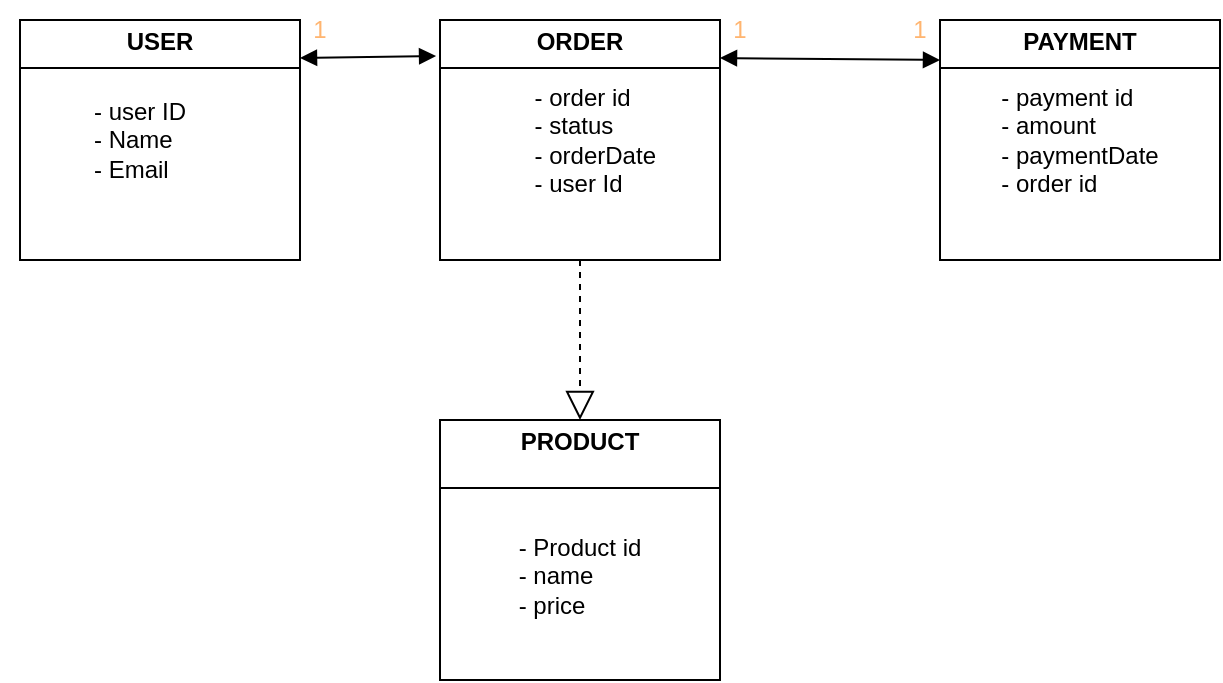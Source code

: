 <mxfile version="24.7.16">
  <diagram name="Page-1" id="S2WWjpwx8mwQAIRl4XDE">
    <mxGraphModel dx="794" dy="446" grid="1" gridSize="10" guides="1" tooltips="1" connect="1" arrows="1" fold="1" page="1" pageScale="1" pageWidth="827" pageHeight="1169" math="0" shadow="0">
      <root>
        <mxCell id="0" />
        <mxCell id="1" parent="0" />
        <mxCell id="7HtvWtzoQQ2jMtjflL7A-8" value="&lt;p style=&quot;margin:0px;margin-top:4px;text-align:center;&quot;&gt;&lt;b&gt;USER&lt;/b&gt;&lt;/p&gt;" style="verticalAlign=top;align=left;overflow=fill;html=1;whiteSpace=wrap;" vertex="1" parent="1">
          <mxGeometry x="140" y="140" width="140" height="120" as="geometry" />
        </mxCell>
        <mxCell id="7HtvWtzoQQ2jMtjflL7A-9" value="&lt;p style=&quot;margin:0px;margin-top:4px;text-align:center;&quot;&gt;&lt;b&gt;ORDER&lt;/b&gt;&lt;/p&gt;" style="verticalAlign=top;align=left;overflow=fill;html=1;whiteSpace=wrap;" vertex="1" parent="1">
          <mxGeometry x="350" y="140" width="140" height="120" as="geometry" />
        </mxCell>
        <mxCell id="7HtvWtzoQQ2jMtjflL7A-10" value="&lt;p style=&quot;margin:0px;margin-top:4px;text-align:center;&quot;&gt;&lt;b&gt;PAYMENT&lt;/b&gt;&lt;/p&gt;" style="verticalAlign=top;align=left;overflow=fill;html=1;whiteSpace=wrap;" vertex="1" parent="1">
          <mxGeometry x="600" y="140" width="140" height="120" as="geometry" />
        </mxCell>
        <mxCell id="7HtvWtzoQQ2jMtjflL7A-12" value="&lt;p style=&quot;margin:0px;margin-top:4px;text-align:center;&quot;&gt;&lt;b&gt;PRODUCT&lt;/b&gt;&lt;/p&gt;" style="verticalAlign=top;align=left;overflow=fill;html=1;whiteSpace=wrap;" vertex="1" parent="1">
          <mxGeometry x="350" y="340" width="140" height="130" as="geometry" />
        </mxCell>
        <mxCell id="7HtvWtzoQQ2jMtjflL7A-15" value="" style="line;strokeWidth=1;fillColor=none;align=left;verticalAlign=middle;spacingTop=-1;spacingLeft=3;spacingRight=3;rotatable=0;labelPosition=right;points=[];portConstraint=eastwest;strokeColor=inherit;" vertex="1" parent="1">
          <mxGeometry x="140" y="160" width="140" height="8" as="geometry" />
        </mxCell>
        <mxCell id="7HtvWtzoQQ2jMtjflL7A-17" value="" style="line;strokeWidth=1;fillColor=none;align=left;verticalAlign=middle;spacingTop=-1;spacingLeft=3;spacingRight=3;rotatable=0;labelPosition=right;points=[];portConstraint=eastwest;strokeColor=inherit;" vertex="1" parent="1">
          <mxGeometry x="350" y="160" width="140" height="8" as="geometry" />
        </mxCell>
        <mxCell id="7HtvWtzoQQ2jMtjflL7A-18" value="" style="line;strokeWidth=1;fillColor=none;align=left;verticalAlign=middle;spacingTop=-1;spacingLeft=3;spacingRight=3;rotatable=0;labelPosition=right;points=[];portConstraint=eastwest;strokeColor=inherit;" vertex="1" parent="1">
          <mxGeometry x="600" y="160" width="140" height="8" as="geometry" />
        </mxCell>
        <mxCell id="7HtvWtzoQQ2jMtjflL7A-19" value="" style="line;strokeWidth=1;fillColor=none;align=left;verticalAlign=middle;spacingTop=-1;spacingLeft=3;spacingRight=3;rotatable=0;labelPosition=right;points=[];portConstraint=eastwest;strokeColor=inherit;" vertex="1" parent="1">
          <mxGeometry x="350" y="370" width="140" height="8" as="geometry" />
        </mxCell>
        <mxCell id="7HtvWtzoQQ2jMtjflL7A-20" value="- user ID&lt;div&gt;&lt;div style=&quot;text-align: justify;&quot;&gt;- Name&lt;/div&gt;&lt;div style=&quot;text-align: justify;&quot;&gt;&lt;span style=&quot;background-color: initial; text-align: center;&quot;&gt;- Email&lt;/span&gt;&lt;/div&gt;&lt;/div&gt;" style="text;strokeColor=none;align=center;fillColor=none;html=1;verticalAlign=middle;whiteSpace=wrap;rounded=0;" vertex="1" parent="1">
          <mxGeometry x="130" y="160" width="140" height="80" as="geometry" />
        </mxCell>
        <mxCell id="7HtvWtzoQQ2jMtjflL7A-21" value="&lt;div style=&quot;text-align: justify;&quot;&gt;&lt;span style=&quot;background-color: initial;&quot;&gt;- order id&lt;/span&gt;&lt;/div&gt;&lt;div&gt;&lt;div style=&quot;text-align: justify;&quot;&gt;&lt;span style=&quot;background-color: initial;&quot;&gt;- status&amp;nbsp;&lt;/span&gt;&lt;/div&gt;&lt;div style=&quot;text-align: justify;&quot;&gt;- orderDate&lt;/div&gt;&lt;/div&gt;&lt;div style=&quot;text-align: justify;&quot;&gt;- user Id&lt;/div&gt;" style="text;strokeColor=none;align=right;fillColor=none;html=1;verticalAlign=middle;whiteSpace=wrap;rounded=0;" vertex="1" parent="1">
          <mxGeometry x="320" y="160" width="140" height="80" as="geometry" />
        </mxCell>
        <mxCell id="7HtvWtzoQQ2jMtjflL7A-22" value="&lt;div style=&quot;text-align: justify;&quot;&gt;&lt;span style=&quot;background-color: initial;&quot;&gt;- payment id&lt;/span&gt;&lt;/div&gt;&lt;div style=&quot;text-align: justify;&quot;&gt;- amount&lt;/div&gt;&lt;div style=&quot;text-align: justify;&quot;&gt;- paymentDate&lt;/div&gt;&lt;div style=&quot;text-align: justify;&quot;&gt;- order id&lt;/div&gt;" style="text;strokeColor=none;align=center;fillColor=none;html=1;verticalAlign=middle;whiteSpace=wrap;rounded=0;" vertex="1" parent="1">
          <mxGeometry x="600" y="160" width="140" height="80" as="geometry" />
        </mxCell>
        <mxCell id="7HtvWtzoQQ2jMtjflL7A-23" value="&lt;div style=&quot;text-align: justify;&quot;&gt;&lt;span style=&quot;background-color: initial;&quot;&gt;- Product id&lt;/span&gt;&lt;/div&gt;&lt;div style=&quot;text-align: justify;&quot;&gt;- name&lt;/div&gt;&lt;div style=&quot;text-align: justify;&quot;&gt;- price&lt;/div&gt;" style="text;strokeColor=none;align=center;fillColor=none;html=1;verticalAlign=middle;whiteSpace=wrap;rounded=0;" vertex="1" parent="1">
          <mxGeometry x="350" y="378" width="140" height="80" as="geometry" />
        </mxCell>
        <mxCell id="7HtvWtzoQQ2jMtjflL7A-24" value="" style="endArrow=block;startArrow=block;endFill=1;startFill=1;html=1;rounded=0;entryX=-0.014;entryY=0.15;entryDx=0;entryDy=0;entryPerimeter=0;" edge="1" parent="1" target="7HtvWtzoQQ2jMtjflL7A-9">
          <mxGeometry width="160" relative="1" as="geometry">
            <mxPoint x="280" y="159" as="sourcePoint" />
            <mxPoint x="310" y="160" as="targetPoint" />
          </mxGeometry>
        </mxCell>
        <mxCell id="7HtvWtzoQQ2jMtjflL7A-25" value="" style="endArrow=block;startArrow=block;endFill=1;startFill=1;html=1;rounded=0;" edge="1" parent="1">
          <mxGeometry width="160" relative="1" as="geometry">
            <mxPoint x="490" y="159" as="sourcePoint" />
            <mxPoint x="600" y="160" as="targetPoint" />
          </mxGeometry>
        </mxCell>
        <mxCell id="7HtvWtzoQQ2jMtjflL7A-29" value="" style="endArrow=block;dashed=1;endFill=0;endSize=12;html=1;rounded=0;exitX=0.5;exitY=1;exitDx=0;exitDy=0;entryX=0.5;entryY=0;entryDx=0;entryDy=0;" edge="1" parent="1" source="7HtvWtzoQQ2jMtjflL7A-9" target="7HtvWtzoQQ2jMtjflL7A-12">
          <mxGeometry width="160" relative="1" as="geometry">
            <mxPoint x="330" y="270" as="sourcePoint" />
            <mxPoint x="330" y="410" as="targetPoint" />
          </mxGeometry>
        </mxCell>
        <mxCell id="7HtvWtzoQQ2jMtjflL7A-30" value="1" style="text;strokeColor=none;align=center;fillColor=none;html=1;verticalAlign=middle;whiteSpace=wrap;rounded=0;fontColor=#FFB570;" vertex="1" parent="1">
          <mxGeometry x="260" y="130" width="60" height="30" as="geometry" />
        </mxCell>
        <mxCell id="7HtvWtzoQQ2jMtjflL7A-31" value="1" style="text;strokeColor=none;align=center;fillColor=none;html=1;verticalAlign=middle;whiteSpace=wrap;rounded=0;fontColor=#FFB570;" vertex="1" parent="1">
          <mxGeometry x="470" y="130" width="60" height="30" as="geometry" />
        </mxCell>
        <mxCell id="7HtvWtzoQQ2jMtjflL7A-32" value="1" style="text;strokeColor=none;align=center;fillColor=none;html=1;verticalAlign=middle;whiteSpace=wrap;rounded=0;fontColor=#FFB570;" vertex="1" parent="1">
          <mxGeometry x="560" y="130" width="60" height="30" as="geometry" />
        </mxCell>
      </root>
    </mxGraphModel>
  </diagram>
</mxfile>
